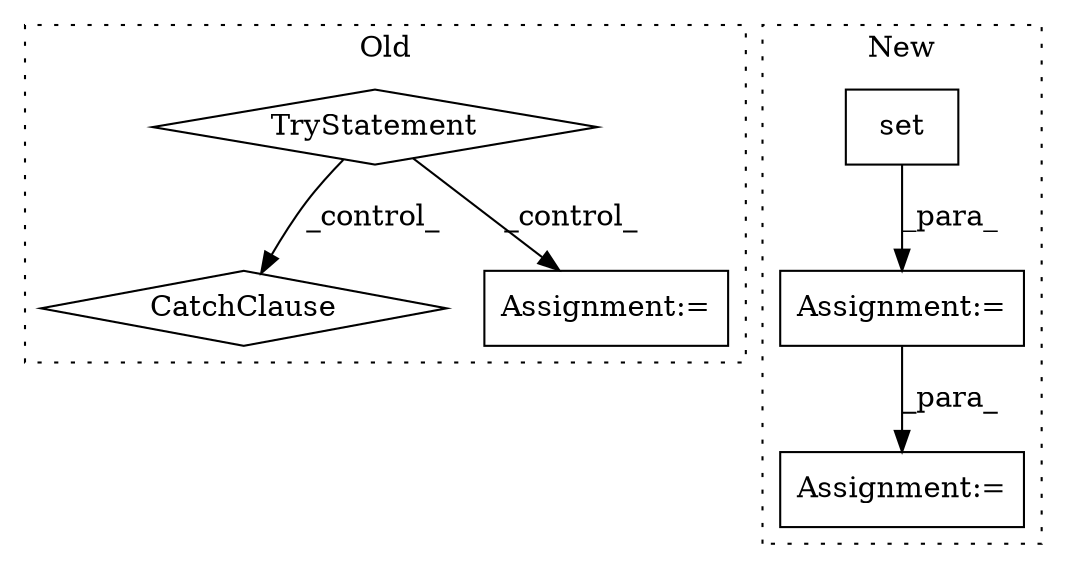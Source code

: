 digraph G {
subgraph cluster0 {
1 [label="TryStatement" a="54" s="897" l="4" shape="diamond"];
3 [label="CatchClause" a="12" s="956,993" l="11,2" shape="diamond"];
6 [label="Assignment:=" a="7" s="914" l="1" shape="box"];
label = "Old";
style="dotted";
}
subgraph cluster1 {
2 [label="set" a="32" s="1302" l="5" shape="box"];
4 [label="Assignment:=" a="7" s="1301" l="1" shape="box"];
5 [label="Assignment:=" a="7" s="1505" l="1" shape="box"];
label = "New";
style="dotted";
}
1 -> 6 [label="_control_"];
1 -> 3 [label="_control_"];
2 -> 4 [label="_para_"];
4 -> 5 [label="_para_"];
}